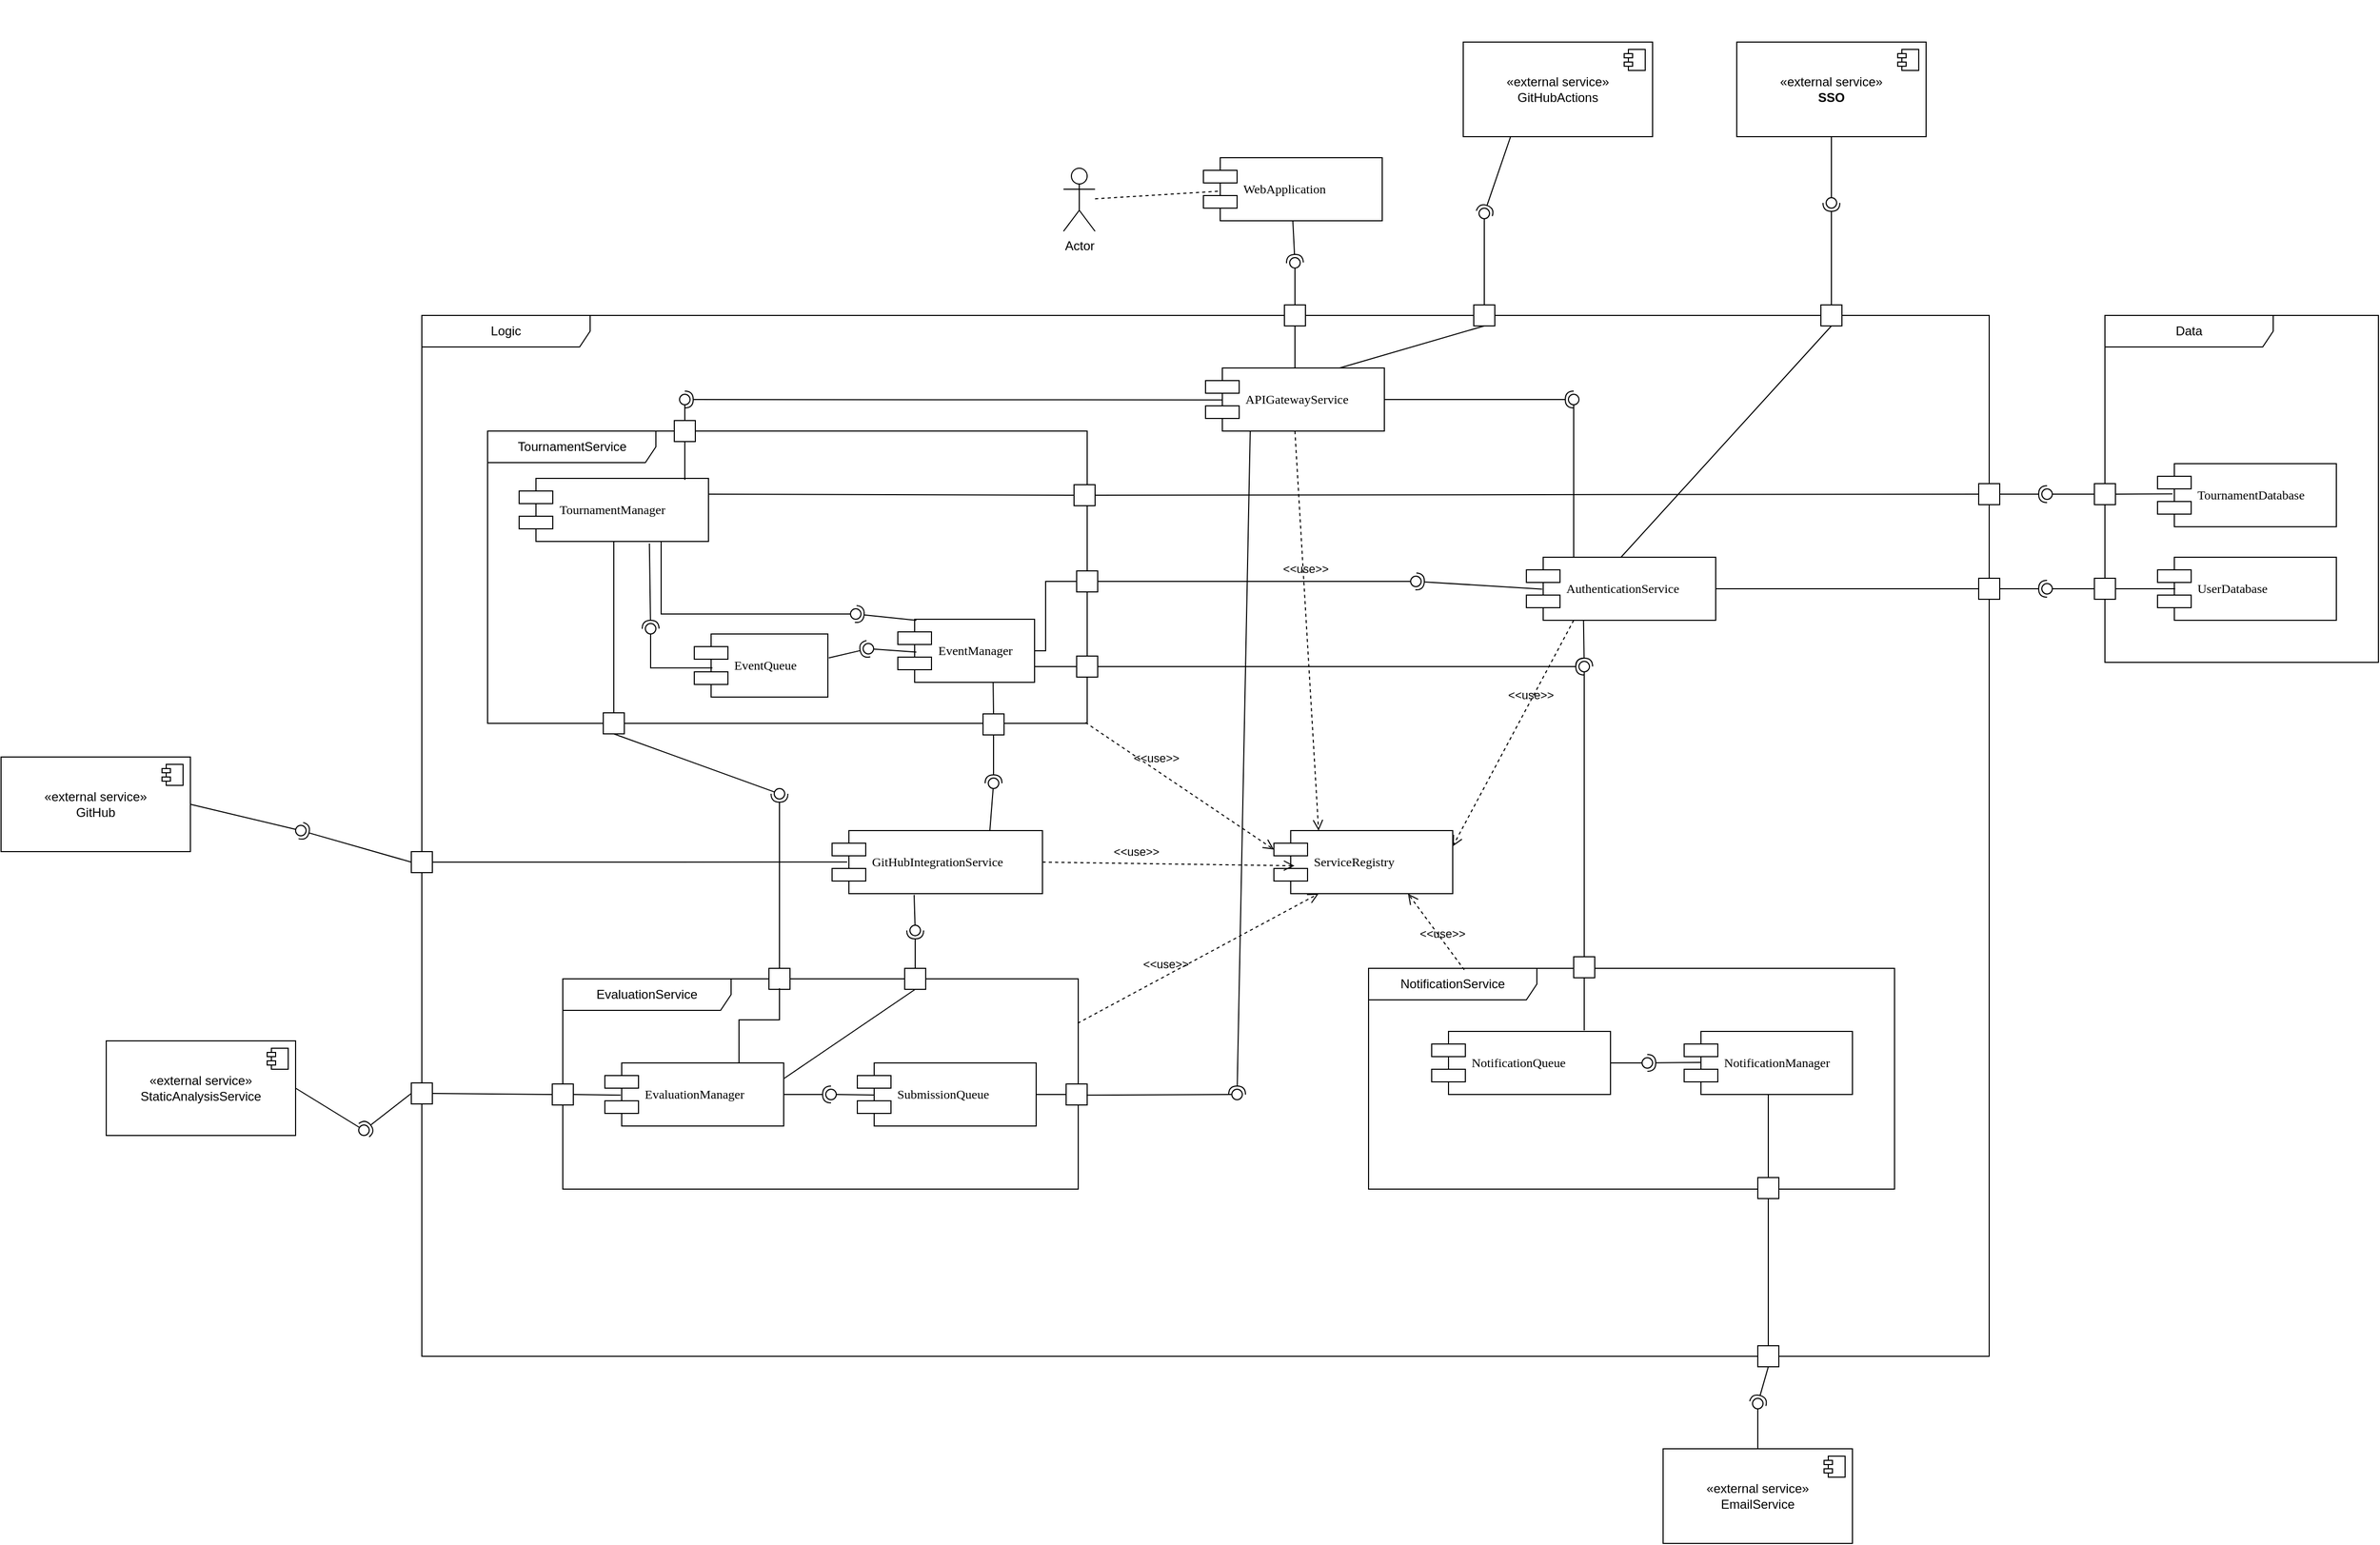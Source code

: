 <mxfile version="22.1.7" type="device">
  <diagram name="Page-1" id="5f0bae14-7c28-e335-631c-24af17079c00">
    <mxGraphModel dx="3398" dy="1868" grid="1" gridSize="10" guides="1" tooltips="1" connect="1" arrows="1" fold="1" page="1" pageScale="1" pageWidth="1100" pageHeight="850" background="none" math="0" shadow="0">
      <root>
        <mxCell id="0" />
        <mxCell id="1" parent="0" />
        <mxCell id="mmdkQ3DgxTQABvhwrMoQ-8" value="Actor" style="shape=umlActor;verticalLabelPosition=bottom;verticalAlign=top;html=1;outlineConnect=0;" parent="1" vertex="1">
          <mxGeometry x="670" y="-520" width="30" height="60" as="geometry" />
        </mxCell>
        <mxCell id="mmdkQ3DgxTQABvhwrMoQ-22" value="Logic" style="shape=umlFrame;whiteSpace=wrap;html=1;pointerEvents=0;recursiveResize=0;container=1;collapsible=0;width=160;" parent="1" vertex="1">
          <mxGeometry x="60" y="-380" width="1490" height="990" as="geometry" />
        </mxCell>
        <mxCell id="mmdkQ3DgxTQABvhwrMoQ-7" value="APIGatewayService" style="shape=component;align=left;spacingLeft=36;rounded=0;shadow=0;comic=0;labelBackgroundColor=none;strokeWidth=1;fontFamily=Verdana;fontSize=12;html=1;" parent="mmdkQ3DgxTQABvhwrMoQ-22" vertex="1">
          <mxGeometry x="745" y="50" width="170" height="60" as="geometry" />
        </mxCell>
        <mxCell id="mmdkQ3DgxTQABvhwrMoQ-5" value="GitHubIntegrationService" style="shape=component;align=left;spacingLeft=36;rounded=0;shadow=0;comic=0;labelBackgroundColor=none;strokeWidth=1;fontFamily=Verdana;fontSize=12;html=1;" parent="mmdkQ3DgxTQABvhwrMoQ-22" vertex="1">
          <mxGeometry x="390" y="490" width="200" height="60" as="geometry" />
        </mxCell>
        <mxCell id="mmdkQ3DgxTQABvhwrMoQ-54" value="" style="ellipse;whiteSpace=wrap;html=1;align=center;aspect=fixed;fillColor=none;strokeColor=none;resizable=0;perimeter=centerPerimeter;rotatable=0;allowArrows=0;points=[];outlineConnect=1;" parent="mmdkQ3DgxTQABvhwrMoQ-22" vertex="1">
          <mxGeometry x="1310" y="490" width="10" height="10" as="geometry" />
        </mxCell>
        <mxCell id="ubvg3rel_VxKxt8CuiRT-38" value="" style="ellipse;whiteSpace=wrap;html=1;align=center;aspect=fixed;fillColor=none;strokeColor=none;resizable=0;perimeter=centerPerimeter;rotatable=0;allowArrows=0;points=[];outlineConnect=1;" parent="mmdkQ3DgxTQABvhwrMoQ-22" vertex="1">
          <mxGeometry x="1400" y="808" width="10" height="10" as="geometry" />
        </mxCell>
        <mxCell id="ubvg3rel_VxKxt8CuiRT-41" value="" style="ellipse;whiteSpace=wrap;html=1;align=center;aspect=fixed;fillColor=none;strokeColor=none;resizable=0;perimeter=centerPerimeter;rotatable=0;allowArrows=0;points=[];outlineConnect=1;" parent="mmdkQ3DgxTQABvhwrMoQ-22" vertex="1">
          <mxGeometry x="1400" y="798" width="10" height="10" as="geometry" />
        </mxCell>
        <mxCell id="ubvg3rel_VxKxt8CuiRT-51" value="" style="html=1;rounded=0;" parent="mmdkQ3DgxTQABvhwrMoQ-22" vertex="1">
          <mxGeometry x="1330" y="-10" width="20" height="20" as="geometry" />
        </mxCell>
        <mxCell id="mmdkQ3DgxTQABvhwrMoQ-55" value="" style="html=1;rounded=0;" parent="mmdkQ3DgxTQABvhwrMoQ-22" vertex="1">
          <mxGeometry x="820.0" y="-10" width="20" height="20" as="geometry" />
        </mxCell>
        <mxCell id="ubvg3rel_VxKxt8CuiRT-24" value="" style="html=1;rounded=0;" parent="mmdkQ3DgxTQABvhwrMoQ-22" vertex="1">
          <mxGeometry x="-10" y="730" width="20" height="20" as="geometry" />
        </mxCell>
        <mxCell id="ubvg3rel_VxKxt8CuiRT-14" value="" style="endArrow=none;html=1;rounded=0;exitX=1;exitY=0.5;exitDx=0;exitDy=0;entryX=0;entryY=0.5;entryDx=0;entryDy=0;" parent="mmdkQ3DgxTQABvhwrMoQ-22" source="ubvg3rel_VxKxt8CuiRT-24" target="mmdkQ3DgxTQABvhwrMoQ-101" edge="1">
          <mxGeometry width="50" height="50" relative="1" as="geometry">
            <mxPoint x="1200" y="652" as="sourcePoint" />
            <mxPoint x="1210" y="581" as="targetPoint" />
          </mxGeometry>
        </mxCell>
        <mxCell id="mmdkQ3DgxTQABvhwrMoQ-44" value="TournamentService" style="shape=umlFrame;whiteSpace=wrap;html=1;pointerEvents=0;recursiveResize=0;container=1;collapsible=0;width=160;" parent="mmdkQ3DgxTQABvhwrMoQ-22" vertex="1">
          <mxGeometry x="62.5" y="110" width="570.0" height="278" as="geometry" />
        </mxCell>
        <mxCell id="39150e848f15840c-7" value="TournamentManager" style="shape=component;align=left;spacingLeft=36;rounded=0;shadow=0;comic=0;labelBackgroundColor=none;strokeWidth=1;fontFamily=Verdana;fontSize=12;html=1;" parent="mmdkQ3DgxTQABvhwrMoQ-44" vertex="1">
          <mxGeometry x="30" y="45" width="180" height="60" as="geometry" />
        </mxCell>
        <mxCell id="ubvg3rel_VxKxt8CuiRT-65" value="" style="ellipse;whiteSpace=wrap;html=1;align=center;aspect=fixed;fillColor=none;strokeColor=none;resizable=0;perimeter=centerPerimeter;rotatable=0;allowArrows=0;points=[];outlineConnect=1;" parent="mmdkQ3DgxTQABvhwrMoQ-44" vertex="1">
          <mxGeometry x="275" y="56" width="10" height="10" as="geometry" />
        </mxCell>
        <mxCell id="ubvg3rel_VxKxt8CuiRT-68" value="" style="ellipse;whiteSpace=wrap;html=1;align=center;aspect=fixed;fillColor=none;strokeColor=none;resizable=0;perimeter=centerPerimeter;rotatable=0;allowArrows=0;points=[];outlineConnect=1;" parent="mmdkQ3DgxTQABvhwrMoQ-44" vertex="1">
          <mxGeometry x="255" y="90" width="10" height="10" as="geometry" />
        </mxCell>
        <mxCell id="mmdkQ3DgxTQABvhwrMoQ-105" value="" style="html=1;rounded=0;" parent="mmdkQ3DgxTQABvhwrMoQ-44" vertex="1">
          <mxGeometry x="110" y="268" width="20" height="20" as="geometry" />
        </mxCell>
        <mxCell id="mmdkQ3DgxTQABvhwrMoQ-106" value="" style="endArrow=none;html=1;rounded=0;exitX=0.5;exitY=0;exitDx=0;exitDy=0;entryX=0.5;entryY=1;entryDx=0;entryDy=0;" parent="mmdkQ3DgxTQABvhwrMoQ-44" source="mmdkQ3DgxTQABvhwrMoQ-105" target="39150e848f15840c-7" edge="1">
          <mxGeometry width="50" height="50" relative="1" as="geometry">
            <mxPoint x="90" y="140" as="sourcePoint" />
            <mxPoint x="-25" y="65" as="targetPoint" />
          </mxGeometry>
        </mxCell>
        <mxCell id="ubvg3rel_VxKxt8CuiRT-81" value="EventManager" style="shape=component;align=left;spacingLeft=36;rounded=0;shadow=0;comic=0;labelBackgroundColor=none;strokeWidth=1;fontFamily=Verdana;fontSize=12;html=1;" parent="mmdkQ3DgxTQABvhwrMoQ-44" vertex="1">
          <mxGeometry x="390" y="179" width="130" height="60" as="geometry" />
        </mxCell>
        <mxCell id="ubvg3rel_VxKxt8CuiRT-83" value="EventQueue" style="shape=component;align=left;spacingLeft=36;rounded=0;shadow=0;comic=0;labelBackgroundColor=none;strokeWidth=1;fontFamily=Verdana;fontSize=12;html=1;" parent="mmdkQ3DgxTQABvhwrMoQ-44" vertex="1">
          <mxGeometry x="196.5" y="193" width="127" height="60" as="geometry" />
        </mxCell>
        <mxCell id="ubvg3rel_VxKxt8CuiRT-84" value="" style="rounded=0;orthogonalLoop=1;jettySize=auto;html=1;endArrow=halfCircle;endFill=0;endSize=6;strokeWidth=1;sketch=0;exitX=0.688;exitY=1.031;exitDx=0;exitDy=0;exitPerimeter=0;" parent="mmdkQ3DgxTQABvhwrMoQ-44" source="39150e848f15840c-7" target="ubvg3rel_VxKxt8CuiRT-86" edge="1">
          <mxGeometry relative="1" as="geometry">
            <mxPoint x="175" y="188" as="sourcePoint" />
          </mxGeometry>
        </mxCell>
        <mxCell id="ubvg3rel_VxKxt8CuiRT-85" value="" style="rounded=0;orthogonalLoop=1;jettySize=auto;html=1;endArrow=oval;endFill=0;sketch=0;sourcePerimeterSpacing=0;targetPerimeterSpacing=0;endSize=10;exitX=0.136;exitY=0.537;exitDx=0;exitDy=0;exitPerimeter=0;edgeStyle=orthogonalEdgeStyle;" parent="mmdkQ3DgxTQABvhwrMoQ-44" source="ubvg3rel_VxKxt8CuiRT-83" target="ubvg3rel_VxKxt8CuiRT-86" edge="1">
          <mxGeometry relative="1" as="geometry">
            <mxPoint x="135" y="188" as="sourcePoint" />
            <Array as="points">
              <mxPoint x="155" y="225" />
            </Array>
          </mxGeometry>
        </mxCell>
        <mxCell id="ubvg3rel_VxKxt8CuiRT-86" value="" style="ellipse;whiteSpace=wrap;html=1;align=center;aspect=fixed;fillColor=none;strokeColor=none;resizable=0;perimeter=centerPerimeter;rotatable=0;allowArrows=0;points=[];outlineConnect=1;" parent="mmdkQ3DgxTQABvhwrMoQ-44" vertex="1">
          <mxGeometry x="150" y="183" width="10" height="10" as="geometry" />
        </mxCell>
        <mxCell id="ubvg3rel_VxKxt8CuiRT-87" value="" style="rounded=0;orthogonalLoop=1;jettySize=auto;html=1;endArrow=halfCircle;endFill=0;endSize=6;strokeWidth=1;sketch=0;exitX=1.007;exitY=0.379;exitDx=0;exitDy=0;exitPerimeter=0;" parent="mmdkQ3DgxTQABvhwrMoQ-44" source="ubvg3rel_VxKxt8CuiRT-83" target="ubvg3rel_VxKxt8CuiRT-89" edge="1">
          <mxGeometry relative="1" as="geometry">
            <mxPoint x="311.5" y="207" as="sourcePoint" />
          </mxGeometry>
        </mxCell>
        <mxCell id="ubvg3rel_VxKxt8CuiRT-88" value="" style="rounded=0;orthogonalLoop=1;jettySize=auto;html=1;endArrow=oval;endFill=0;sketch=0;sourcePerimeterSpacing=0;targetPerimeterSpacing=0;endSize=10;exitX=0.136;exitY=0.521;exitDx=0;exitDy=0;exitPerimeter=0;" parent="mmdkQ3DgxTQABvhwrMoQ-44" source="ubvg3rel_VxKxt8CuiRT-81" target="ubvg3rel_VxKxt8CuiRT-89" edge="1">
          <mxGeometry relative="1" as="geometry">
            <mxPoint x="356.25" y="209.82" as="sourcePoint" />
          </mxGeometry>
        </mxCell>
        <mxCell id="ubvg3rel_VxKxt8CuiRT-89" value="" style="ellipse;whiteSpace=wrap;html=1;align=center;aspect=fixed;fillColor=none;strokeColor=none;resizable=0;perimeter=centerPerimeter;rotatable=0;allowArrows=0;points=[];outlineConnect=1;" parent="mmdkQ3DgxTQABvhwrMoQ-44" vertex="1">
          <mxGeometry x="357" y="202" width="10" height="10" as="geometry" />
        </mxCell>
        <mxCell id="ubvg3rel_VxKxt8CuiRT-91" value="" style="rounded=0;orthogonalLoop=1;jettySize=auto;html=1;endArrow=halfCircle;endFill=0;endSize=6;strokeWidth=1;sketch=0;exitX=0.135;exitY=0.016;exitDx=0;exitDy=0;exitPerimeter=0;" parent="mmdkQ3DgxTQABvhwrMoQ-44" source="ubvg3rel_VxKxt8CuiRT-81" target="ubvg3rel_VxKxt8CuiRT-93" edge="1">
          <mxGeometry relative="1" as="geometry">
            <mxPoint x="526" y="35" as="sourcePoint" />
          </mxGeometry>
        </mxCell>
        <mxCell id="ubvg3rel_VxKxt8CuiRT-92" value="" style="rounded=0;orthogonalLoop=1;jettySize=auto;html=1;endArrow=oval;endFill=0;sketch=0;sourcePerimeterSpacing=0;targetPerimeterSpacing=0;endSize=10;exitX=0.75;exitY=1;exitDx=0;exitDy=0;edgeStyle=orthogonalEdgeStyle;" parent="mmdkQ3DgxTQABvhwrMoQ-44" source="39150e848f15840c-7" target="ubvg3rel_VxKxt8CuiRT-93" edge="1">
          <mxGeometry relative="1" as="geometry">
            <mxPoint x="486" y="35" as="sourcePoint" />
            <Array as="points">
              <mxPoint x="165" y="174" />
            </Array>
          </mxGeometry>
        </mxCell>
        <mxCell id="ubvg3rel_VxKxt8CuiRT-93" value="" style="ellipse;whiteSpace=wrap;html=1;align=center;aspect=fixed;fillColor=none;strokeColor=none;resizable=0;perimeter=centerPerimeter;rotatable=0;allowArrows=0;points=[];outlineConnect=1;" parent="mmdkQ3DgxTQABvhwrMoQ-44" vertex="1">
          <mxGeometry x="345" y="169" width="10" height="10" as="geometry" />
        </mxCell>
        <mxCell id="4cuxGvbS_4BrSIJYP33n-103" value="" style="html=1;rounded=0;" vertex="1" parent="mmdkQ3DgxTQABvhwrMoQ-44">
          <mxGeometry x="557.5" y="51" width="20" height="20" as="geometry" />
        </mxCell>
        <mxCell id="4cuxGvbS_4BrSIJYP33n-108" value="" style="ellipse;whiteSpace=wrap;html=1;align=center;aspect=fixed;fillColor=none;strokeColor=none;resizable=0;perimeter=centerPerimeter;rotatable=0;allowArrows=0;points=[];outlineConnect=1;" vertex="1" parent="mmdkQ3DgxTQABvhwrMoQ-44">
          <mxGeometry x="380" y="56" width="10" height="10" as="geometry" />
        </mxCell>
        <mxCell id="4cuxGvbS_4BrSIJYP33n-109" value="" style="endArrow=none;html=1;rounded=0;exitX=1;exitY=0.25;exitDx=0;exitDy=0;entryX=0;entryY=0.5;entryDx=0;entryDy=0;" edge="1" parent="mmdkQ3DgxTQABvhwrMoQ-44" source="39150e848f15840c-7" target="4cuxGvbS_4BrSIJYP33n-103">
          <mxGeometry width="50" height="50" relative="1" as="geometry">
            <mxPoint x="327.5" y="170" as="sourcePoint" />
            <mxPoint x="377.5" y="120" as="targetPoint" />
          </mxGeometry>
        </mxCell>
        <mxCell id="mmdkQ3DgxTQABvhwrMoQ-51" value="EvaluationService" style="shape=umlFrame;whiteSpace=wrap;html=1;pointerEvents=0;recursiveResize=0;container=1;collapsible=0;width=160;" parent="mmdkQ3DgxTQABvhwrMoQ-22" vertex="1">
          <mxGeometry x="134" y="631" width="490" height="200" as="geometry" />
        </mxCell>
        <mxCell id="mmdkQ3DgxTQABvhwrMoQ-4" value="SubmissionQueue" style="shape=component;align=left;spacingLeft=36;rounded=0;shadow=0;comic=0;labelBackgroundColor=none;strokeWidth=1;fontFamily=Verdana;fontSize=12;html=1;" parent="mmdkQ3DgxTQABvhwrMoQ-51" vertex="1">
          <mxGeometry x="280" y="80" width="170" height="60" as="geometry" />
        </mxCell>
        <mxCell id="mmdkQ3DgxTQABvhwrMoQ-2" value="EvaluationManager" style="shape=component;align=left;spacingLeft=36;rounded=0;shadow=0;comic=0;labelBackgroundColor=none;strokeWidth=1;fontFamily=Verdana;fontSize=12;html=1;" parent="mmdkQ3DgxTQABvhwrMoQ-51" vertex="1">
          <mxGeometry x="40" y="80" width="170" height="60" as="geometry" />
        </mxCell>
        <mxCell id="mmdkQ3DgxTQABvhwrMoQ-101" value="" style="html=1;rounded=0;" parent="mmdkQ3DgxTQABvhwrMoQ-51" vertex="1">
          <mxGeometry x="-10" y="100" width="20" height="20" as="geometry" />
        </mxCell>
        <mxCell id="mmdkQ3DgxTQABvhwrMoQ-107" value="" style="endArrow=none;html=1;rounded=0;entryX=1;entryY=0.5;entryDx=0;entryDy=0;exitX=0.089;exitY=0.511;exitDx=0;exitDy=0;exitPerimeter=0;" parent="mmdkQ3DgxTQABvhwrMoQ-51" source="mmdkQ3DgxTQABvhwrMoQ-2" target="mmdkQ3DgxTQABvhwrMoQ-101" edge="1">
          <mxGeometry width="50" height="50" relative="1" as="geometry">
            <mxPoint x="50" y="240" as="sourcePoint" />
            <mxPoint x="-65" y="165" as="targetPoint" />
          </mxGeometry>
        </mxCell>
        <mxCell id="ubvg3rel_VxKxt8CuiRT-44" value="" style="rounded=0;orthogonalLoop=1;jettySize=auto;html=1;endArrow=halfCircle;endFill=0;endSize=6;strokeWidth=1;sketch=0;exitX=1;exitY=0.5;exitDx=0;exitDy=0;" parent="mmdkQ3DgxTQABvhwrMoQ-51" source="mmdkQ3DgxTQABvhwrMoQ-2" target="ubvg3rel_VxKxt8CuiRT-46" edge="1">
          <mxGeometry relative="1" as="geometry">
            <mxPoint x="300" y="141" as="sourcePoint" />
          </mxGeometry>
        </mxCell>
        <mxCell id="ubvg3rel_VxKxt8CuiRT-45" value="" style="rounded=0;orthogonalLoop=1;jettySize=auto;html=1;endArrow=oval;endFill=0;sketch=0;sourcePerimeterSpacing=0;targetPerimeterSpacing=0;endSize=10;exitX=0.097;exitY=0.508;exitDx=0;exitDy=0;exitPerimeter=0;" parent="mmdkQ3DgxTQABvhwrMoQ-51" source="mmdkQ3DgxTQABvhwrMoQ-4" target="ubvg3rel_VxKxt8CuiRT-46" edge="1">
          <mxGeometry relative="1" as="geometry">
            <mxPoint x="260" y="141" as="sourcePoint" />
          </mxGeometry>
        </mxCell>
        <mxCell id="ubvg3rel_VxKxt8CuiRT-46" value="" style="ellipse;whiteSpace=wrap;html=1;align=center;aspect=fixed;fillColor=none;strokeColor=none;resizable=0;perimeter=centerPerimeter;rotatable=0;allowArrows=0;points=[];outlineConnect=1;" parent="mmdkQ3DgxTQABvhwrMoQ-51" vertex="1">
          <mxGeometry x="250" y="105" width="10" height="10" as="geometry" />
        </mxCell>
        <mxCell id="ubvg3rel_VxKxt8CuiRT-15" value="" style="html=1;rounded=0;" parent="mmdkQ3DgxTQABvhwrMoQ-51" vertex="1">
          <mxGeometry x="196" y="-10" width="20" height="20" as="geometry" />
        </mxCell>
        <mxCell id="ubvg3rel_VxKxt8CuiRT-16" value="" style="endArrow=none;html=1;rounded=0;edgeStyle=orthogonalEdgeStyle;entryX=0.75;entryY=0;entryDx=0;entryDy=0;" parent="mmdkQ3DgxTQABvhwrMoQ-51" target="mmdkQ3DgxTQABvhwrMoQ-2" edge="1">
          <mxGeometry width="50" height="50" relative="1" as="geometry">
            <mxPoint x="206" y="9" as="sourcePoint" />
            <mxPoint x="210" y="105" as="targetPoint" />
            <Array as="points">
              <mxPoint x="206" y="39" />
              <mxPoint x="167" y="39" />
            </Array>
          </mxGeometry>
        </mxCell>
        <mxCell id="mmdkQ3DgxTQABvhwrMoQ-111" value="" style="html=1;rounded=0;" parent="mmdkQ3DgxTQABvhwrMoQ-51" vertex="1">
          <mxGeometry x="325" y="-10" width="20" height="20" as="geometry" />
        </mxCell>
        <mxCell id="ubvg3rel_VxKxt8CuiRT-62" value="" style="endArrow=none;html=1;rounded=0;entryX=1;entryY=0.25;entryDx=0;entryDy=0;exitX=0.5;exitY=1;exitDx=0;exitDy=0;" parent="mmdkQ3DgxTQABvhwrMoQ-51" source="mmdkQ3DgxTQABvhwrMoQ-111" target="mmdkQ3DgxTQABvhwrMoQ-2" edge="1">
          <mxGeometry width="50" height="50" relative="1" as="geometry">
            <mxPoint x="230" y="-250" as="sourcePoint" />
            <mxPoint x="97" y="-405" as="targetPoint" />
          </mxGeometry>
        </mxCell>
        <mxCell id="ubvg3rel_VxKxt8CuiRT-71" value="" style="ellipse;whiteSpace=wrap;html=1;align=center;aspect=fixed;fillColor=none;strokeColor=none;resizable=0;perimeter=centerPerimeter;rotatable=0;allowArrows=0;points=[];outlineConnect=1;" parent="mmdkQ3DgxTQABvhwrMoQ-22" vertex="1">
          <mxGeometry x="627.5" y="253" width="10" height="10" as="geometry" />
        </mxCell>
        <mxCell id="ubvg3rel_VxKxt8CuiRT-97" value="" style="ellipse;whiteSpace=wrap;html=1;align=center;aspect=fixed;fillColor=none;strokeColor=none;resizable=0;perimeter=centerPerimeter;rotatable=0;allowArrows=0;points=[];outlineConnect=1;" parent="mmdkQ3DgxTQABvhwrMoQ-22" vertex="1">
          <mxGeometry x="502.5" y="401" width="10" height="10" as="geometry" />
        </mxCell>
        <mxCell id="ubvg3rel_VxKxt8CuiRT-94" value="" style="html=1;rounded=0;" parent="mmdkQ3DgxTQABvhwrMoQ-22" vertex="1">
          <mxGeometry x="533.5" y="379" width="20" height="20" as="geometry" />
        </mxCell>
        <mxCell id="ubvg3rel_VxKxt8CuiRT-105" value="" style="endArrow=none;html=1;rounded=0;entryX=0.697;entryY=1.002;entryDx=0;entryDy=0;entryPerimeter=0;exitX=0.5;exitY=0;exitDx=0;exitDy=0;" parent="mmdkQ3DgxTQABvhwrMoQ-22" source="ubvg3rel_VxKxt8CuiRT-94" target="ubvg3rel_VxKxt8CuiRT-81" edge="1">
          <mxGeometry width="50" height="50" relative="1" as="geometry">
            <mxPoint x="543.5" y="376" as="sourcePoint" />
            <mxPoint x="562.5" y="295" as="targetPoint" />
          </mxGeometry>
        </mxCell>
        <mxCell id="ubvg3rel_VxKxt8CuiRT-132" value="" style="html=1;rounded=0;" parent="mmdkQ3DgxTQABvhwrMoQ-22" vertex="1">
          <mxGeometry x="622.5" y="324" width="20" height="20" as="geometry" />
        </mxCell>
        <mxCell id="ubvg3rel_VxKxt8CuiRT-134" value="" style="endArrow=none;html=1;rounded=0;exitX=0;exitY=0.5;exitDx=0;exitDy=0;entryX=1;entryY=0.75;entryDx=0;entryDy=0;" parent="mmdkQ3DgxTQABvhwrMoQ-22" source="ubvg3rel_VxKxt8CuiRT-132" target="ubvg3rel_VxKxt8CuiRT-81" edge="1">
          <mxGeometry width="50" height="50" relative="1" as="geometry">
            <mxPoint x="592.5" y="366" as="sourcePoint" />
            <mxPoint x="535.5" y="365" as="targetPoint" />
          </mxGeometry>
        </mxCell>
        <mxCell id="mmdkQ3DgxTQABvhwrMoQ-48" value="NotificationService" style="shape=umlFrame;whiteSpace=wrap;html=1;pointerEvents=0;recursiveResize=0;container=1;collapsible=0;width=160;" parent="mmdkQ3DgxTQABvhwrMoQ-22" vertex="1">
          <mxGeometry x="900" y="621" width="500" height="210" as="geometry" />
        </mxCell>
        <mxCell id="mmdkQ3DgxTQABvhwrMoQ-47" value="NotificationQueue" style="shape=component;align=left;spacingLeft=36;rounded=0;shadow=0;comic=0;labelBackgroundColor=none;strokeWidth=1;fontFamily=Verdana;fontSize=12;html=1;" parent="mmdkQ3DgxTQABvhwrMoQ-48" vertex="1">
          <mxGeometry x="60" y="60" width="170" height="60" as="geometry" />
        </mxCell>
        <mxCell id="mmdkQ3DgxTQABvhwrMoQ-3" value="NotificationManager" style="shape=component;align=left;spacingLeft=36;rounded=0;shadow=0;comic=0;labelBackgroundColor=none;strokeWidth=1;fontFamily=Verdana;fontSize=12;html=1;" parent="mmdkQ3DgxTQABvhwrMoQ-48" vertex="1">
          <mxGeometry x="300" y="60" width="160" height="60" as="geometry" />
        </mxCell>
        <mxCell id="mmdkQ3DgxTQABvhwrMoQ-100" value="" style="html=1;rounded=0;" parent="mmdkQ3DgxTQABvhwrMoQ-48" vertex="1">
          <mxGeometry x="195" y="-11" width="20" height="20" as="geometry" />
        </mxCell>
        <mxCell id="mmdkQ3DgxTQABvhwrMoQ-109" value="" style="endArrow=none;html=1;rounded=0;entryX=0.5;entryY=1;entryDx=0;entryDy=0;" parent="mmdkQ3DgxTQABvhwrMoQ-48" target="mmdkQ3DgxTQABvhwrMoQ-100" edge="1">
          <mxGeometry width="50" height="50" relative="1" as="geometry">
            <mxPoint x="205" y="59" as="sourcePoint" />
            <mxPoint x="-65" y="65" as="targetPoint" />
          </mxGeometry>
        </mxCell>
        <mxCell id="ubvg3rel_VxKxt8CuiRT-47" value="" style="rounded=0;orthogonalLoop=1;jettySize=auto;html=1;endArrow=halfCircle;endFill=0;endSize=6;strokeWidth=1;sketch=0;exitX=0.097;exitY=0.492;exitDx=0;exitDy=0;exitPerimeter=0;" parent="mmdkQ3DgxTQABvhwrMoQ-22" source="mmdkQ3DgxTQABvhwrMoQ-3" target="ubvg3rel_VxKxt8CuiRT-49" edge="1">
          <mxGeometry relative="1" as="geometry">
            <mxPoint x="1141" y="1012" as="sourcePoint" />
          </mxGeometry>
        </mxCell>
        <mxCell id="ubvg3rel_VxKxt8CuiRT-48" value="" style="rounded=0;orthogonalLoop=1;jettySize=auto;html=1;endArrow=oval;endFill=0;sketch=0;sourcePerimeterSpacing=0;targetPerimeterSpacing=0;endSize=10;exitX=1;exitY=0.5;exitDx=0;exitDy=0;" parent="mmdkQ3DgxTQABvhwrMoQ-22" source="mmdkQ3DgxTQABvhwrMoQ-47" target="ubvg3rel_VxKxt8CuiRT-49" edge="1">
          <mxGeometry relative="1" as="geometry">
            <mxPoint x="1055" y="1013" as="sourcePoint" />
          </mxGeometry>
        </mxCell>
        <mxCell id="ubvg3rel_VxKxt8CuiRT-49" value="" style="ellipse;whiteSpace=wrap;html=1;align=center;aspect=fixed;fillColor=none;strokeColor=none;resizable=0;perimeter=centerPerimeter;rotatable=0;allowArrows=0;points=[];outlineConnect=1;" parent="mmdkQ3DgxTQABvhwrMoQ-22" vertex="1">
          <mxGeometry x="1160" y="706" width="10" height="10" as="geometry" />
        </mxCell>
        <mxCell id="mmdkQ3DgxTQABvhwrMoQ-97" value="" style="ellipse;whiteSpace=wrap;html=1;align=center;aspect=fixed;fillColor=none;strokeColor=none;resizable=0;perimeter=centerPerimeter;rotatable=0;allowArrows=0;points=[];outlineConnect=1;" parent="mmdkQ3DgxTQABvhwrMoQ-22" vertex="1">
          <mxGeometry x="730" y="849" width="10" height="10" as="geometry" />
        </mxCell>
        <mxCell id="4cuxGvbS_4BrSIJYP33n-131" value="" style="endArrow=none;html=1;rounded=0;exitX=0.5;exitY=1;exitDx=0;exitDy=0;entryX=0.5;entryY=0;entryDx=0;entryDy=0;" edge="1" parent="mmdkQ3DgxTQABvhwrMoQ-22" source="mmdkQ3DgxTQABvhwrMoQ-55" target="mmdkQ3DgxTQABvhwrMoQ-7">
          <mxGeometry width="50" height="50" relative="1" as="geometry">
            <mxPoint x="1050" y="250" as="sourcePoint" />
            <mxPoint x="1100" y="200" as="targetPoint" />
          </mxGeometry>
        </mxCell>
        <mxCell id="4cuxGvbS_4BrSIJYP33n-134" value="" style="ellipse;whiteSpace=wrap;html=1;align=center;aspect=fixed;fillColor=none;strokeColor=none;resizable=0;perimeter=centerPerimeter;rotatable=0;allowArrows=0;points=[];outlineConnect=1;" vertex="1" parent="mmdkQ3DgxTQABvhwrMoQ-22">
          <mxGeometry x="1360" y="75" width="10" height="10" as="geometry" />
        </mxCell>
        <mxCell id="mmdkQ3DgxTQABvhwrMoQ-69" value="" style="html=1;rounded=0;" parent="mmdkQ3DgxTQABvhwrMoQ-22" vertex="1">
          <mxGeometry x="240" y="100" width="20" height="20" as="geometry" />
        </mxCell>
        <mxCell id="mmdkQ3DgxTQABvhwrMoQ-70" value="" style="endArrow=none;html=1;rounded=0;exitX=0.5;exitY=1;exitDx=0;exitDy=0;entryX=0.875;entryY=0.022;entryDx=0;entryDy=0;entryPerimeter=0;" parent="mmdkQ3DgxTQABvhwrMoQ-22" source="mmdkQ3DgxTQABvhwrMoQ-69" target="39150e848f15840c-7" edge="1">
          <mxGeometry width="50" height="50" relative="1" as="geometry">
            <mxPoint x="92.5" y="235" as="sourcePoint" />
            <mxPoint x="119.5" y="185" as="targetPoint" />
          </mxGeometry>
        </mxCell>
        <mxCell id="4cuxGvbS_4BrSIJYP33n-102" value="ServiceRegistry" style="shape=component;align=left;spacingLeft=36;rounded=0;shadow=0;comic=0;labelBackgroundColor=none;strokeWidth=1;fontFamily=Verdana;fontSize=12;html=1;" vertex="1" parent="mmdkQ3DgxTQABvhwrMoQ-22">
          <mxGeometry x="810" y="490" width="170" height="60" as="geometry" />
        </mxCell>
        <mxCell id="4cuxGvbS_4BrSIJYP33n-140" value="" style="ellipse;whiteSpace=wrap;html=1;align=center;aspect=fixed;fillColor=none;strokeColor=none;resizable=0;perimeter=centerPerimeter;rotatable=0;allowArrows=0;points=[];outlineConnect=1;" vertex="1" parent="mmdkQ3DgxTQABvhwrMoQ-22">
          <mxGeometry x="1140" y="256" width="10" height="10" as="geometry" />
        </mxCell>
        <mxCell id="4cuxGvbS_4BrSIJYP33n-147" value="" style="ellipse;whiteSpace=wrap;html=1;align=center;aspect=fixed;fillColor=none;strokeColor=none;resizable=0;perimeter=centerPerimeter;rotatable=0;allowArrows=0;points=[];outlineConnect=1;" vertex="1" parent="mmdkQ3DgxTQABvhwrMoQ-22">
          <mxGeometry x="464" y="580" width="10" height="10" as="geometry" />
        </mxCell>
        <mxCell id="4cuxGvbS_4BrSIJYP33n-145" value="" style="rounded=0;orthogonalLoop=1;jettySize=auto;html=1;endArrow=halfCircle;endFill=0;endSize=6;strokeWidth=1;sketch=0;exitX=0.5;exitY=0;exitDx=0;exitDy=0;" edge="1" target="4cuxGvbS_4BrSIJYP33n-147" parent="mmdkQ3DgxTQABvhwrMoQ-22" source="mmdkQ3DgxTQABvhwrMoQ-111">
          <mxGeometry relative="1" as="geometry">
            <mxPoint x="540" y="575" as="sourcePoint" />
          </mxGeometry>
        </mxCell>
        <mxCell id="4cuxGvbS_4BrSIJYP33n-146" value="" style="rounded=0;orthogonalLoop=1;jettySize=auto;html=1;endArrow=oval;endFill=0;sketch=0;sourcePerimeterSpacing=0;targetPerimeterSpacing=0;endSize=10;exitX=0.39;exitY=1.018;exitDx=0;exitDy=0;exitPerimeter=0;" edge="1" target="4cuxGvbS_4BrSIJYP33n-147" parent="mmdkQ3DgxTQABvhwrMoQ-22" source="mmdkQ3DgxTQABvhwrMoQ-5">
          <mxGeometry relative="1" as="geometry">
            <mxPoint x="500" y="575" as="sourcePoint" />
          </mxGeometry>
        </mxCell>
        <mxCell id="4cuxGvbS_4BrSIJYP33n-153" value="" style="ellipse;whiteSpace=wrap;html=1;align=center;aspect=fixed;fillColor=none;strokeColor=none;resizable=0;perimeter=centerPerimeter;rotatable=0;allowArrows=0;points=[];outlineConnect=1;" vertex="1" parent="mmdkQ3DgxTQABvhwrMoQ-22">
          <mxGeometry x="960" y="291" width="10" height="10" as="geometry" />
        </mxCell>
        <mxCell id="4cuxGvbS_4BrSIJYP33n-160" value="" style="endArrow=none;html=1;rounded=0;entryX=0.5;entryY=1;entryDx=0;entryDy=0;exitX=0.5;exitY=0;exitDx=0;exitDy=0;" edge="1" parent="mmdkQ3DgxTQABvhwrMoQ-22" source="39150e848f15840c-5" target="ubvg3rel_VxKxt8CuiRT-51">
          <mxGeometry width="50" height="50" relative="1" as="geometry">
            <mxPoint x="1350" y="220" as="sourcePoint" />
            <mxPoint x="1400" y="170" as="targetPoint" />
          </mxGeometry>
        </mxCell>
        <mxCell id="ubvg3rel_VxKxt8CuiRT-2" value="" style="html=1;rounded=0;" parent="mmdkQ3DgxTQABvhwrMoQ-22" vertex="1">
          <mxGeometry x="1000" y="-10" width="20" height="20" as="geometry" />
        </mxCell>
        <mxCell id="ubvg3rel_VxKxt8CuiRT-7" value="" style="html=1;rounded=0;" parent="mmdkQ3DgxTQABvhwrMoQ-22" vertex="1">
          <mxGeometry x="612.5" y="731" width="20" height="20" as="geometry" />
        </mxCell>
        <mxCell id="ubvg3rel_VxKxt8CuiRT-9" value="" style="endArrow=none;html=1;rounded=0;entryX=1;entryY=0.5;entryDx=0;entryDy=0;exitX=0;exitY=0.5;exitDx=0;exitDy=0;" parent="mmdkQ3DgxTQABvhwrMoQ-22" source="ubvg3rel_VxKxt8CuiRT-7" target="mmdkQ3DgxTQABvhwrMoQ-4" edge="1">
          <mxGeometry width="50" height="50" relative="1" as="geometry">
            <mxPoint x="63.59" y="766" as="sourcePoint" />
            <mxPoint x="204.0" y="880.22" as="targetPoint" />
          </mxGeometry>
        </mxCell>
        <mxCell id="4cuxGvbS_4BrSIJYP33n-171" value="" style="ellipse;whiteSpace=wrap;html=1;align=center;aspect=fixed;fillColor=none;strokeColor=none;resizable=0;perimeter=centerPerimeter;rotatable=0;allowArrows=0;points=[];outlineConnect=1;" vertex="1" parent="mmdkQ3DgxTQABvhwrMoQ-22">
          <mxGeometry x="770" y="736" width="10" height="10" as="geometry" />
        </mxCell>
        <mxCell id="4cuxGvbS_4BrSIJYP33n-169" value="" style="rounded=0;orthogonalLoop=1;jettySize=auto;html=1;endArrow=halfCircle;endFill=0;endSize=6;strokeWidth=1;sketch=0;exitX=0.25;exitY=1;exitDx=0;exitDy=0;" edge="1" target="4cuxGvbS_4BrSIJYP33n-171" parent="mmdkQ3DgxTQABvhwrMoQ-22" source="mmdkQ3DgxTQABvhwrMoQ-7">
          <mxGeometry relative="1" as="geometry">
            <mxPoint x="890" y="475" as="sourcePoint" />
          </mxGeometry>
        </mxCell>
        <mxCell id="4cuxGvbS_4BrSIJYP33n-170" value="" style="rounded=0;orthogonalLoop=1;jettySize=auto;html=1;endArrow=oval;endFill=0;sketch=0;sourcePerimeterSpacing=0;targetPerimeterSpacing=0;endSize=10;exitX=1.016;exitY=0.553;exitDx=0;exitDy=0;exitPerimeter=0;" edge="1" target="4cuxGvbS_4BrSIJYP33n-171" parent="mmdkQ3DgxTQABvhwrMoQ-22" source="mmdkQ3DgxTQABvhwrMoQ-51">
          <mxGeometry relative="1" as="geometry">
            <mxPoint x="850" y="475" as="sourcePoint" />
          </mxGeometry>
        </mxCell>
        <mxCell id="4cuxGvbS_4BrSIJYP33n-172" value="" style="endArrow=none;html=1;rounded=0;entryX=0.5;entryY=1;entryDx=0;entryDy=0;exitX=0.75;exitY=0;exitDx=0;exitDy=0;" edge="1" parent="mmdkQ3DgxTQABvhwrMoQ-22" source="mmdkQ3DgxTQABvhwrMoQ-7" target="ubvg3rel_VxKxt8CuiRT-2">
          <mxGeometry width="50" height="50" relative="1" as="geometry">
            <mxPoint x="930" y="100" as="sourcePoint" />
            <mxPoint x="980" y="50" as="targetPoint" />
          </mxGeometry>
        </mxCell>
        <mxCell id="4cuxGvbS_4BrSIJYP33n-173" value="&amp;lt;&amp;lt;use&amp;gt;&amp;gt;" style="endArrow=open;startArrow=none;endFill=0;startFill=0;endSize=8;html=1;verticalAlign=bottom;dashed=1;labelBackgroundColor=none;rounded=0;exitX=0.5;exitY=1;exitDx=0;exitDy=0;entryX=0.25;entryY=0;entryDx=0;entryDy=0;" edge="1" parent="mmdkQ3DgxTQABvhwrMoQ-22" source="mmdkQ3DgxTQABvhwrMoQ-7" target="4cuxGvbS_4BrSIJYP33n-102">
          <mxGeometry x="-0.263" y="2" width="160" relative="1" as="geometry">
            <mxPoint x="920" y="510" as="sourcePoint" />
            <mxPoint x="1080" y="510" as="targetPoint" />
            <Array as="points" />
            <mxPoint as="offset" />
          </mxGeometry>
        </mxCell>
        <mxCell id="4cuxGvbS_4BrSIJYP33n-174" value="&amp;lt;&amp;lt;use&amp;gt;&amp;gt;" style="endArrow=open;startArrow=none;endFill=0;startFill=0;endSize=8;html=1;verticalAlign=bottom;dashed=1;labelBackgroundColor=none;rounded=0;exitX=0.997;exitY=0.997;exitDx=0;exitDy=0;entryX=0;entryY=0.3;entryDx=0;entryDy=0;exitPerimeter=0;" edge="1" parent="mmdkQ3DgxTQABvhwrMoQ-22" source="mmdkQ3DgxTQABvhwrMoQ-44" target="4cuxGvbS_4BrSIJYP33n-102">
          <mxGeometry x="-0.263" y="2" width="160" relative="1" as="geometry">
            <mxPoint x="840" y="120" as="sourcePoint" />
            <mxPoint x="863" y="500" as="targetPoint" />
            <Array as="points" />
            <mxPoint as="offset" />
          </mxGeometry>
        </mxCell>
        <mxCell id="4cuxGvbS_4BrSIJYP33n-175" value="&amp;lt;&amp;lt;use&amp;gt;&amp;gt;" style="endArrow=open;startArrow=none;endFill=0;startFill=0;endSize=8;html=1;verticalAlign=bottom;dashed=1;labelBackgroundColor=none;rounded=0;exitX=1;exitY=0.5;exitDx=0;exitDy=0;entryX=0.115;entryY=0.558;entryDx=0;entryDy=0;entryPerimeter=0;" edge="1" parent="mmdkQ3DgxTQABvhwrMoQ-22" source="mmdkQ3DgxTQABvhwrMoQ-5" target="4cuxGvbS_4BrSIJYP33n-102">
          <mxGeometry x="-0.263" y="2" width="160" relative="1" as="geometry">
            <mxPoint x="850" y="130" as="sourcePoint" />
            <mxPoint x="873" y="510" as="targetPoint" />
            <Array as="points" />
            <mxPoint as="offset" />
          </mxGeometry>
        </mxCell>
        <mxCell id="4cuxGvbS_4BrSIJYP33n-176" value="&amp;lt;&amp;lt;use&amp;gt;&amp;gt;" style="endArrow=open;startArrow=none;endFill=0;startFill=0;endSize=8;html=1;verticalAlign=bottom;dashed=1;labelBackgroundColor=none;rounded=0;exitX=0.999;exitY=0.211;exitDx=0;exitDy=0;entryX=0.25;entryY=1;entryDx=0;entryDy=0;exitPerimeter=0;" edge="1" parent="mmdkQ3DgxTQABvhwrMoQ-22" source="mmdkQ3DgxTQABvhwrMoQ-51" target="4cuxGvbS_4BrSIJYP33n-102">
          <mxGeometry x="-0.263" y="2" width="160" relative="1" as="geometry">
            <mxPoint x="860" y="140" as="sourcePoint" />
            <mxPoint x="883" y="520" as="targetPoint" />
            <Array as="points" />
            <mxPoint as="offset" />
          </mxGeometry>
        </mxCell>
        <mxCell id="4cuxGvbS_4BrSIJYP33n-177" value="&amp;lt;&amp;lt;use&amp;gt;&amp;gt;" style="endArrow=open;startArrow=none;endFill=0;startFill=0;endSize=8;html=1;verticalAlign=bottom;dashed=1;labelBackgroundColor=none;rounded=0;exitX=0.182;exitY=0.007;exitDx=0;exitDy=0;entryX=0.75;entryY=1;entryDx=0;entryDy=0;exitPerimeter=0;" edge="1" parent="mmdkQ3DgxTQABvhwrMoQ-22" source="mmdkQ3DgxTQABvhwrMoQ-48" target="4cuxGvbS_4BrSIJYP33n-102">
          <mxGeometry x="-0.263" y="2" width="160" relative="1" as="geometry">
            <mxPoint x="870" y="150" as="sourcePoint" />
            <mxPoint x="893" y="530" as="targetPoint" />
            <Array as="points" />
            <mxPoint as="offset" />
          </mxGeometry>
        </mxCell>
        <mxCell id="4cuxGvbS_4BrSIJYP33n-178" value="&amp;lt;&amp;lt;use&amp;gt;&amp;gt;" style="endArrow=open;startArrow=none;endFill=0;startFill=0;endSize=8;html=1;verticalAlign=bottom;dashed=1;labelBackgroundColor=none;rounded=0;exitX=0.25;exitY=1;exitDx=0;exitDy=0;entryX=1;entryY=0.25;entryDx=0;entryDy=0;" edge="1" parent="mmdkQ3DgxTQABvhwrMoQ-22" source="39150e848f15840c-5" target="4cuxGvbS_4BrSIJYP33n-102">
          <mxGeometry x="-0.263" y="2" width="160" relative="1" as="geometry">
            <mxPoint x="880" y="160" as="sourcePoint" />
            <mxPoint x="903" y="540" as="targetPoint" />
            <Array as="points" />
            <mxPoint as="offset" />
          </mxGeometry>
        </mxCell>
        <mxCell id="ubvg3rel_VxKxt8CuiRT-109" value="" style="html=1;rounded=0;" parent="mmdkQ3DgxTQABvhwrMoQ-22" vertex="1">
          <mxGeometry x="1270" y="820" width="20" height="20" as="geometry" />
        </mxCell>
        <mxCell id="ubvg3rel_VxKxt8CuiRT-116" value="" style="endArrow=none;html=1;rounded=0;exitX=0.5;exitY=0;exitDx=0;exitDy=0;entryX=0.5;entryY=1;entryDx=0;entryDy=0;" parent="mmdkQ3DgxTQABvhwrMoQ-22" source="ubvg3rel_VxKxt8CuiRT-109" target="mmdkQ3DgxTQABvhwrMoQ-3" edge="1">
          <mxGeometry width="50" height="50" relative="1" as="geometry">
            <mxPoint x="1440" y="797" as="sourcePoint" />
            <mxPoint x="1383" y="796" as="targetPoint" />
          </mxGeometry>
        </mxCell>
        <mxCell id="ubvg3rel_VxKxt8CuiRT-110" value="" style="html=1;rounded=0;" parent="mmdkQ3DgxTQABvhwrMoQ-22" vertex="1">
          <mxGeometry x="1270" y="980" width="20" height="20" as="geometry" />
        </mxCell>
        <mxCell id="ubvg3rel_VxKxt8CuiRT-158" value="" style="endArrow=none;html=1;rounded=0;exitX=0.5;exitY=0;exitDx=0;exitDy=0;entryX=0.5;entryY=1;entryDx=0;entryDy=0;edgeStyle=orthogonalEdgeStyle;" parent="mmdkQ3DgxTQABvhwrMoQ-22" source="ubvg3rel_VxKxt8CuiRT-110" target="ubvg3rel_VxKxt8CuiRT-109" edge="1">
          <mxGeometry width="50" height="50" relative="1" as="geometry">
            <mxPoint x="1600" y="220" as="sourcePoint" />
            <mxPoint x="1580" y="220" as="targetPoint" />
          </mxGeometry>
        </mxCell>
        <mxCell id="39150e848f15840c-5" value="AuthenticationService" style="shape=component;align=left;spacingLeft=36;rounded=0;shadow=0;comic=0;labelBackgroundColor=none;strokeWidth=1;fontFamily=Verdana;fontSize=12;html=1;" parent="mmdkQ3DgxTQABvhwrMoQ-22" vertex="1">
          <mxGeometry x="1050" y="230" width="180" height="60" as="geometry" />
        </mxCell>
        <mxCell id="4cuxGvbS_4BrSIJYP33n-156" value="" style="ellipse;whiteSpace=wrap;html=1;align=center;aspect=fixed;fillColor=none;strokeColor=none;resizable=0;perimeter=centerPerimeter;rotatable=0;allowArrows=0;points=[];outlineConnect=1;" vertex="1" parent="mmdkQ3DgxTQABvhwrMoQ-22">
          <mxGeometry x="1100" y="329" width="10" height="10" as="geometry" />
        </mxCell>
        <mxCell id="4cuxGvbS_4BrSIJYP33n-154" value="" style="rounded=0;orthogonalLoop=1;jettySize=auto;html=1;endArrow=halfCircle;endFill=0;endSize=6;strokeWidth=1;sketch=0;exitX=1;exitY=0.5;exitDx=0;exitDy=0;" edge="1" target="4cuxGvbS_4BrSIJYP33n-156" parent="mmdkQ3DgxTQABvhwrMoQ-22" source="ubvg3rel_VxKxt8CuiRT-132">
          <mxGeometry relative="1" as="geometry">
            <mxPoint x="1120" y="545" as="sourcePoint" />
          </mxGeometry>
        </mxCell>
        <mxCell id="4cuxGvbS_4BrSIJYP33n-161" value="" style="rounded=0;orthogonalLoop=1;jettySize=auto;html=1;endArrow=halfCircle;endFill=0;endSize=6;strokeWidth=1;sketch=0;exitX=0.302;exitY=1.008;exitDx=0;exitDy=0;exitPerimeter=0;" edge="1" parent="mmdkQ3DgxTQABvhwrMoQ-22" source="39150e848f15840c-5" target="4cuxGvbS_4BrSIJYP33n-156">
          <mxGeometry relative="1" as="geometry">
            <mxPoint x="1105" y="289" as="sourcePoint" />
            <mxPoint x="1100" y="354" as="targetPoint" />
          </mxGeometry>
        </mxCell>
        <mxCell id="4cuxGvbS_4BrSIJYP33n-155" value="" style="rounded=0;orthogonalLoop=1;jettySize=auto;html=1;endArrow=oval;endFill=0;sketch=0;sourcePerimeterSpacing=0;targetPerimeterSpacing=0;endSize=10;exitX=0.5;exitY=0;exitDx=0;exitDy=0;" edge="1" target="4cuxGvbS_4BrSIJYP33n-156" parent="mmdkQ3DgxTQABvhwrMoQ-22" source="mmdkQ3DgxTQABvhwrMoQ-100">
          <mxGeometry relative="1" as="geometry">
            <mxPoint x="1080" y="545" as="sourcePoint" />
          </mxGeometry>
        </mxCell>
        <mxCell id="mmdkQ3DgxTQABvhwrMoQ-95" value="" style="html=1;rounded=0;" parent="mmdkQ3DgxTQABvhwrMoQ-22" vertex="1">
          <mxGeometry x="622.5" y="243" width="20" height="20" as="geometry" />
        </mxCell>
        <mxCell id="mmdkQ3DgxTQABvhwrMoQ-96" value="" style="endArrow=none;html=1;rounded=0;entryX=1;entryY=0.5;entryDx=0;entryDy=0;edgeStyle=orthogonalEdgeStyle;exitX=0;exitY=0.5;exitDx=0;exitDy=0;" parent="mmdkQ3DgxTQABvhwrMoQ-22" source="mmdkQ3DgxTQABvhwrMoQ-95" target="ubvg3rel_VxKxt8CuiRT-81" edge="1">
          <mxGeometry width="50" height="50" relative="1" as="geometry">
            <mxPoint x="512.5" y="280" as="sourcePoint" />
            <mxPoint x="156.5" y="250.0" as="targetPoint" />
            <Array as="points">
              <mxPoint x="593" y="253" />
              <mxPoint x="593" y="319" />
            </Array>
          </mxGeometry>
        </mxCell>
        <mxCell id="mmdkQ3DgxTQABvhwrMoQ-62" value="" style="ellipse;whiteSpace=wrap;html=1;align=center;aspect=fixed;fillColor=none;strokeColor=none;resizable=0;perimeter=centerPerimeter;rotatable=0;allowArrows=0;points=[];outlineConnect=1;" parent="1" vertex="1">
          <mxGeometry x="963" y="-495" width="10" height="10" as="geometry" />
        </mxCell>
        <mxCell id="ubvg3rel_VxKxt8CuiRT-4" value="" style="ellipse;whiteSpace=wrap;html=1;align=center;aspect=fixed;fillColor=none;strokeColor=none;resizable=0;perimeter=centerPerimeter;rotatable=0;allowArrows=0;points=[];outlineConnect=1;" parent="1" vertex="1">
          <mxGeometry x="1300" y="-680" width="10" height="10" as="geometry" />
        </mxCell>
        <mxCell id="ubvg3rel_VxKxt8CuiRT-13" value="" style="ellipse;whiteSpace=wrap;html=1;align=center;aspect=fixed;fillColor=none;strokeColor=none;resizable=0;perimeter=centerPerimeter;rotatable=0;allowArrows=0;points=[];outlineConnect=1;" parent="1" vertex="1">
          <mxGeometry x="1245" y="601" width="10" height="10" as="geometry" />
        </mxCell>
        <mxCell id="ubvg3rel_VxKxt8CuiRT-33" value="" style="rounded=0;orthogonalLoop=1;jettySize=auto;html=1;endArrow=halfCircle;endFill=0;endSize=6;strokeWidth=1;sketch=0;exitX=0;exitY=0.5;exitDx=0;exitDy=0;" parent="1" source="ubvg3rel_VxKxt8CuiRT-24" target="ubvg3rel_VxKxt8CuiRT-35" edge="1">
          <mxGeometry relative="1" as="geometry">
            <mxPoint x="1255" y="836" as="sourcePoint" />
          </mxGeometry>
        </mxCell>
        <mxCell id="ubvg3rel_VxKxt8CuiRT-34" value="" style="rounded=0;orthogonalLoop=1;jettySize=auto;html=1;endArrow=oval;endFill=0;sketch=0;sourcePerimeterSpacing=0;targetPerimeterSpacing=0;endSize=10;exitX=1;exitY=0.5;exitDx=0;exitDy=0;" parent="1" source="ubvg3rel_VxKxt8CuiRT-144" target="ubvg3rel_VxKxt8CuiRT-35" edge="1">
          <mxGeometry relative="1" as="geometry">
            <mxPoint x="1260" y="880" as="sourcePoint" />
          </mxGeometry>
        </mxCell>
        <mxCell id="ubvg3rel_VxKxt8CuiRT-35" value="" style="ellipse;whiteSpace=wrap;html=1;align=center;aspect=fixed;fillColor=none;strokeColor=none;resizable=0;perimeter=centerPerimeter;rotatable=0;allowArrows=0;points=[];outlineConnect=1;" parent="1" vertex="1">
          <mxGeometry y="390" width="10" height="10" as="geometry" />
        </mxCell>
        <mxCell id="ubvg3rel_VxKxt8CuiRT-52" value="" style="rounded=0;orthogonalLoop=1;jettySize=auto;html=1;endArrow=oval;endFill=0;sketch=0;sourcePerimeterSpacing=0;targetPerimeterSpacing=0;endSize=10;exitX=0.5;exitY=1;exitDx=0;exitDy=0;" parent="1" source="ubvg3rel_VxKxt8CuiRT-139" target="ubvg3rel_VxKxt8CuiRT-53" edge="1">
          <mxGeometry relative="1" as="geometry">
            <mxPoint x="1165" y="-589" as="sourcePoint" />
          </mxGeometry>
        </mxCell>
        <mxCell id="ubvg3rel_VxKxt8CuiRT-53" value="" style="ellipse;whiteSpace=wrap;html=1;align=center;aspect=fixed;fillColor=none;strokeColor=none;resizable=0;perimeter=centerPerimeter;rotatable=0;allowArrows=0;points=[];outlineConnect=1;" parent="1" vertex="1">
          <mxGeometry x="1395" y="-492" width="10" height="10" as="geometry" />
        </mxCell>
        <mxCell id="ubvg3rel_VxKxt8CuiRT-55" value="" style="rounded=0;orthogonalLoop=1;jettySize=auto;html=1;endArrow=halfCircle;endFill=0;endSize=6;strokeWidth=1;sketch=0;exitX=0.5;exitY=0;exitDx=0;exitDy=0;entryX=0.32;entryY=0.9;entryDx=0;entryDy=0;entryPerimeter=0;" parent="1" source="ubvg3rel_VxKxt8CuiRT-51" target="ubvg3rel_VxKxt8CuiRT-53" edge="1">
          <mxGeometry relative="1" as="geometry">
            <mxPoint x="1400" y="660" as="sourcePoint" />
            <mxPoint x="1315" y="610" as="targetPoint" />
          </mxGeometry>
        </mxCell>
        <mxCell id="ubvg3rel_VxKxt8CuiRT-135" value="WebApplication" style="shape=component;align=left;spacingLeft=36;rounded=0;shadow=0;comic=0;labelBackgroundColor=none;strokeWidth=1;fontFamily=Verdana;fontSize=12;html=1;" parent="1" vertex="1">
          <mxGeometry x="803" y="-530" width="170" height="60" as="geometry" />
        </mxCell>
        <mxCell id="ubvg3rel_VxKxt8CuiRT-136" value="" style="rounded=0;orthogonalLoop=1;jettySize=auto;html=1;endArrow=halfCircle;endFill=0;endSize=6;strokeWidth=1;sketch=0;exitX=0.5;exitY=1;exitDx=0;exitDy=0;" parent="1" source="ubvg3rel_VxKxt8CuiRT-135" target="ubvg3rel_VxKxt8CuiRT-138" edge="1">
          <mxGeometry relative="1" as="geometry">
            <mxPoint x="1040" y="-447" as="sourcePoint" />
          </mxGeometry>
        </mxCell>
        <mxCell id="ubvg3rel_VxKxt8CuiRT-137" value="" style="rounded=0;orthogonalLoop=1;jettySize=auto;html=1;endArrow=oval;endFill=0;sketch=0;sourcePerimeterSpacing=0;targetPerimeterSpacing=0;endSize=10;exitX=0.5;exitY=0;exitDx=0;exitDy=0;" parent="1" source="mmdkQ3DgxTQABvhwrMoQ-55" target="ubvg3rel_VxKxt8CuiRT-138" edge="1">
          <mxGeometry relative="1" as="geometry">
            <mxPoint y="273" as="sourcePoint" />
          </mxGeometry>
        </mxCell>
        <mxCell id="ubvg3rel_VxKxt8CuiRT-138" value="" style="ellipse;whiteSpace=wrap;html=1;align=center;aspect=fixed;fillColor=none;strokeColor=none;resizable=0;perimeter=centerPerimeter;rotatable=0;allowArrows=0;points=[];outlineConnect=1;" parent="1" vertex="1">
          <mxGeometry x="885" y="-435" width="10" height="10" as="geometry" />
        </mxCell>
        <mxCell id="ubvg3rel_VxKxt8CuiRT-139" value="«external service»&lt;br&gt;&lt;b&gt;SSO&lt;/b&gt;" style="html=1;dropTarget=0;whiteSpace=wrap;" parent="1" vertex="1">
          <mxGeometry x="1310" y="-640" width="180" height="90" as="geometry" />
        </mxCell>
        <mxCell id="ubvg3rel_VxKxt8CuiRT-140" value="" style="shape=module;jettyWidth=8;jettyHeight=4;" parent="ubvg3rel_VxKxt8CuiRT-139" vertex="1">
          <mxGeometry x="1" width="20" height="20" relative="1" as="geometry">
            <mxPoint x="-27" y="7" as="offset" />
          </mxGeometry>
        </mxCell>
        <mxCell id="ubvg3rel_VxKxt8CuiRT-141" value="«external service»&lt;br&gt;GitHubActions" style="html=1;dropTarget=0;whiteSpace=wrap;" parent="1" vertex="1">
          <mxGeometry x="1050" y="-640" width="180" height="90" as="geometry" />
        </mxCell>
        <mxCell id="ubvg3rel_VxKxt8CuiRT-142" value="" style="shape=module;jettyWidth=8;jettyHeight=4;" parent="ubvg3rel_VxKxt8CuiRT-141" vertex="1">
          <mxGeometry x="1" width="20" height="20" relative="1" as="geometry">
            <mxPoint x="-27" y="7" as="offset" />
          </mxGeometry>
        </mxCell>
        <mxCell id="ubvg3rel_VxKxt8CuiRT-144" value="«external service»&lt;br&gt;StaticAnalysisService" style="html=1;dropTarget=0;whiteSpace=wrap;" parent="1" vertex="1">
          <mxGeometry x="-240" y="310" width="180" height="90" as="geometry" />
        </mxCell>
        <mxCell id="ubvg3rel_VxKxt8CuiRT-145" value="" style="shape=module;jettyWidth=8;jettyHeight=4;" parent="ubvg3rel_VxKxt8CuiRT-144" vertex="1">
          <mxGeometry x="1" width="20" height="20" relative="1" as="geometry">
            <mxPoint x="-27" y="7" as="offset" />
          </mxGeometry>
        </mxCell>
        <mxCell id="ubvg3rel_VxKxt8CuiRT-147" value="«external service»&lt;br&gt;GitHub" style="html=1;dropTarget=0;whiteSpace=wrap;" parent="1" vertex="1">
          <mxGeometry x="-340" y="40" width="180" height="90" as="geometry" />
        </mxCell>
        <mxCell id="ubvg3rel_VxKxt8CuiRT-148" value="" style="shape=module;jettyWidth=8;jettyHeight=4;" parent="ubvg3rel_VxKxt8CuiRT-147" vertex="1">
          <mxGeometry x="1" width="20" height="20" relative="1" as="geometry">
            <mxPoint x="-27" y="7" as="offset" />
          </mxGeometry>
        </mxCell>
        <mxCell id="ubvg3rel_VxKxt8CuiRT-150" value="" style="rounded=0;orthogonalLoop=1;jettySize=auto;html=1;endArrow=halfCircle;endFill=0;endSize=6;strokeWidth=1;sketch=0;exitX=0;exitY=0.5;exitDx=0;exitDy=0;" parent="1" source="ubvg3rel_VxKxt8CuiRT-37" target="ubvg3rel_VxKxt8CuiRT-152" edge="1">
          <mxGeometry relative="1" as="geometry">
            <mxPoint x="-215" y="15" as="sourcePoint" />
          </mxGeometry>
        </mxCell>
        <mxCell id="ubvg3rel_VxKxt8CuiRT-151" value="" style="rounded=0;orthogonalLoop=1;jettySize=auto;html=1;endArrow=oval;endFill=0;sketch=0;sourcePerimeterSpacing=0;targetPerimeterSpacing=0;endSize=10;exitX=1;exitY=0.5;exitDx=0;exitDy=0;" parent="1" source="ubvg3rel_VxKxt8CuiRT-147" target="ubvg3rel_VxKxt8CuiRT-152" edge="1">
          <mxGeometry relative="1" as="geometry">
            <mxPoint x="-255" y="15" as="sourcePoint" />
          </mxGeometry>
        </mxCell>
        <mxCell id="ubvg3rel_VxKxt8CuiRT-152" value="" style="ellipse;whiteSpace=wrap;html=1;align=center;aspect=fixed;fillColor=none;strokeColor=none;resizable=0;perimeter=centerPerimeter;rotatable=0;allowArrows=0;points=[];outlineConnect=1;" parent="1" vertex="1">
          <mxGeometry x="-60" y="105" width="10" height="10" as="geometry" />
        </mxCell>
        <mxCell id="ubvg3rel_VxKxt8CuiRT-153" value="«external service»&lt;br&gt;EmailService" style="html=1;dropTarget=0;whiteSpace=wrap;" parent="1" vertex="1">
          <mxGeometry x="1240" y="698" width="180" height="90" as="geometry" />
        </mxCell>
        <mxCell id="ubvg3rel_VxKxt8CuiRT-154" value="" style="shape=module;jettyWidth=8;jettyHeight=4;" parent="ubvg3rel_VxKxt8CuiRT-153" vertex="1">
          <mxGeometry x="1" width="20" height="20" relative="1" as="geometry">
            <mxPoint x="-27" y="7" as="offset" />
          </mxGeometry>
        </mxCell>
        <mxCell id="ubvg3rel_VxKxt8CuiRT-155" value="" style="rounded=0;orthogonalLoop=1;jettySize=auto;html=1;endArrow=halfCircle;endFill=0;endSize=6;strokeWidth=1;sketch=0;exitX=0.5;exitY=1;exitDx=0;exitDy=0;" parent="1" source="ubvg3rel_VxKxt8CuiRT-110" target="ubvg3rel_VxKxt8CuiRT-157" edge="1">
          <mxGeometry relative="1" as="geometry">
            <mxPoint x="2033" y="546" as="sourcePoint" />
          </mxGeometry>
        </mxCell>
        <mxCell id="ubvg3rel_VxKxt8CuiRT-156" value="" style="rounded=0;orthogonalLoop=1;jettySize=auto;html=1;endArrow=oval;endFill=0;sketch=0;sourcePerimeterSpacing=0;targetPerimeterSpacing=0;endSize=10;exitX=0.5;exitY=0;exitDx=0;exitDy=0;" parent="1" source="ubvg3rel_VxKxt8CuiRT-153" target="ubvg3rel_VxKxt8CuiRT-157" edge="1">
          <mxGeometry relative="1" as="geometry">
            <mxPoint x="1543" y="574" as="sourcePoint" />
          </mxGeometry>
        </mxCell>
        <mxCell id="ubvg3rel_VxKxt8CuiRT-157" value="" style="ellipse;whiteSpace=wrap;html=1;align=center;aspect=fixed;fillColor=none;strokeColor=none;resizable=0;perimeter=centerPerimeter;rotatable=0;allowArrows=0;points=[];outlineConnect=1;" parent="1" vertex="1">
          <mxGeometry x="1325" y="650" width="10" height="10" as="geometry" />
        </mxCell>
        <mxCell id="4cuxGvbS_4BrSIJYP33n-8" value="" style="endArrow=none;dashed=1;html=1;rounded=0;entryX=0.092;entryY=0.53;entryDx=0;entryDy=0;entryPerimeter=0;" edge="1" parent="1" source="mmdkQ3DgxTQABvhwrMoQ-8" target="ubvg3rel_VxKxt8CuiRT-135">
          <mxGeometry width="50" height="50" relative="1" as="geometry">
            <mxPoint x="890" y="-430" as="sourcePoint" />
            <mxPoint x="940" y="-480" as="targetPoint" />
          </mxGeometry>
        </mxCell>
        <mxCell id="4cuxGvbS_4BrSIJYP33n-101" value="Data" style="shape=umlFrame;whiteSpace=wrap;html=1;pointerEvents=0;recursiveResize=0;container=1;collapsible=0;width=160;" vertex="1" parent="1">
          <mxGeometry x="1660" y="-380" width="260" height="330" as="geometry" />
        </mxCell>
        <mxCell id="mmdkQ3DgxTQABvhwrMoQ-19" value="UserDatabase" style="shape=component;align=left;spacingLeft=36;rounded=0;shadow=0;comic=0;labelBackgroundColor=none;strokeWidth=1;fontFamily=Verdana;fontSize=12;html=1;" parent="4cuxGvbS_4BrSIJYP33n-101" vertex="1">
          <mxGeometry x="50" y="230" width="170" height="60" as="geometry" />
        </mxCell>
        <mxCell id="mmdkQ3DgxTQABvhwrMoQ-20" value="TournamentDatabase" style="shape=component;align=left;spacingLeft=36;rounded=0;shadow=0;comic=0;labelBackgroundColor=none;strokeWidth=1;fontFamily=Verdana;fontSize=12;html=1;" parent="4cuxGvbS_4BrSIJYP33n-101" vertex="1">
          <mxGeometry x="50" y="141" width="170" height="60" as="geometry" />
        </mxCell>
        <mxCell id="4cuxGvbS_4BrSIJYP33n-121" value="" style="html=1;rounded=0;" vertex="1" parent="4cuxGvbS_4BrSIJYP33n-101">
          <mxGeometry x="-120" y="250" width="20" height="20" as="geometry" />
        </mxCell>
        <mxCell id="4cuxGvbS_4BrSIJYP33n-122" value="" style="html=1;rounded=0;" vertex="1" parent="4cuxGvbS_4BrSIJYP33n-101">
          <mxGeometry x="-10" y="250" width="20" height="20" as="geometry" />
        </mxCell>
        <mxCell id="4cuxGvbS_4BrSIJYP33n-123" value="" style="rounded=0;orthogonalLoop=1;jettySize=auto;html=1;endArrow=halfCircle;endFill=0;endSize=6;strokeWidth=1;sketch=0;exitX=1;exitY=0.5;exitDx=0;exitDy=0;" edge="1" parent="4cuxGvbS_4BrSIJYP33n-101" source="4cuxGvbS_4BrSIJYP33n-121" target="4cuxGvbS_4BrSIJYP33n-125">
          <mxGeometry relative="1" as="geometry">
            <mxPoint x="-50" y="315" as="sourcePoint" />
          </mxGeometry>
        </mxCell>
        <mxCell id="4cuxGvbS_4BrSIJYP33n-124" value="" style="rounded=0;orthogonalLoop=1;jettySize=auto;html=1;endArrow=oval;endFill=0;sketch=0;sourcePerimeterSpacing=0;targetPerimeterSpacing=0;endSize=10;exitX=0;exitY=0.5;exitDx=0;exitDy=0;" edge="1" parent="4cuxGvbS_4BrSIJYP33n-101" source="4cuxGvbS_4BrSIJYP33n-122" target="4cuxGvbS_4BrSIJYP33n-125">
          <mxGeometry relative="1" as="geometry">
            <mxPoint x="-90" y="315" as="sourcePoint" />
          </mxGeometry>
        </mxCell>
        <mxCell id="4cuxGvbS_4BrSIJYP33n-125" value="" style="ellipse;whiteSpace=wrap;html=1;align=center;aspect=fixed;fillColor=none;strokeColor=none;resizable=0;perimeter=centerPerimeter;rotatable=0;allowArrows=0;points=[];outlineConnect=1;" vertex="1" parent="4cuxGvbS_4BrSIJYP33n-101">
          <mxGeometry x="-60" y="255" width="10" height="10" as="geometry" />
        </mxCell>
        <mxCell id="4cuxGvbS_4BrSIJYP33n-127" value="" style="endArrow=none;html=1;rounded=0;entryX=1;entryY=0.5;entryDx=0;entryDy=0;exitX=0.099;exitY=0.5;exitDx=0;exitDy=0;exitPerimeter=0;" edge="1" parent="4cuxGvbS_4BrSIJYP33n-101" source="mmdkQ3DgxTQABvhwrMoQ-19" target="4cuxGvbS_4BrSIJYP33n-122">
          <mxGeometry width="50" height="50" relative="1" as="geometry">
            <mxPoint x="-190" y="299" as="sourcePoint" />
            <mxPoint x="-140" y="249" as="targetPoint" />
          </mxGeometry>
        </mxCell>
        <mxCell id="4cuxGvbS_4BrSIJYP33n-110" value="" style="html=1;rounded=0;" vertex="1" parent="1">
          <mxGeometry x="1540" y="-220" width="20" height="20" as="geometry" />
        </mxCell>
        <mxCell id="4cuxGvbS_4BrSIJYP33n-111" value="" style="endArrow=none;html=1;rounded=0;exitX=1;exitY=0.5;exitDx=0;exitDy=0;entryX=0;entryY=0.5;entryDx=0;entryDy=0;" edge="1" parent="1" source="4cuxGvbS_4BrSIJYP33n-103" target="4cuxGvbS_4BrSIJYP33n-110">
          <mxGeometry width="50" height="50" relative="1" as="geometry">
            <mxPoint x="1050" y="-170" as="sourcePoint" />
            <mxPoint x="1100" y="-220" as="targetPoint" />
          </mxGeometry>
        </mxCell>
        <mxCell id="4cuxGvbS_4BrSIJYP33n-112" value="" style="html=1;rounded=0;" vertex="1" parent="1">
          <mxGeometry x="1650" y="-220" width="20" height="20" as="geometry" />
        </mxCell>
        <mxCell id="4cuxGvbS_4BrSIJYP33n-117" value="" style="rounded=0;orthogonalLoop=1;jettySize=auto;html=1;endArrow=halfCircle;endFill=0;endSize=6;strokeWidth=1;sketch=0;exitX=1;exitY=0.5;exitDx=0;exitDy=0;" edge="1" target="4cuxGvbS_4BrSIJYP33n-119" parent="1" source="4cuxGvbS_4BrSIJYP33n-110">
          <mxGeometry relative="1" as="geometry">
            <mxPoint x="1610" y="-155" as="sourcePoint" />
          </mxGeometry>
        </mxCell>
        <mxCell id="4cuxGvbS_4BrSIJYP33n-118" value="" style="rounded=0;orthogonalLoop=1;jettySize=auto;html=1;endArrow=oval;endFill=0;sketch=0;sourcePerimeterSpacing=0;targetPerimeterSpacing=0;endSize=10;exitX=0;exitY=0.5;exitDx=0;exitDy=0;" edge="1" target="4cuxGvbS_4BrSIJYP33n-119" parent="1" source="4cuxGvbS_4BrSIJYP33n-112">
          <mxGeometry relative="1" as="geometry">
            <mxPoint x="1570" y="-155" as="sourcePoint" />
          </mxGeometry>
        </mxCell>
        <mxCell id="4cuxGvbS_4BrSIJYP33n-119" value="" style="ellipse;whiteSpace=wrap;html=1;align=center;aspect=fixed;fillColor=none;strokeColor=none;resizable=0;perimeter=centerPerimeter;rotatable=0;allowArrows=0;points=[];outlineConnect=1;" vertex="1" parent="1">
          <mxGeometry x="1600" y="-215" width="10" height="10" as="geometry" />
        </mxCell>
        <mxCell id="4cuxGvbS_4BrSIJYP33n-120" value="" style="endArrow=none;html=1;rounded=0;entryX=1;entryY=0.5;entryDx=0;entryDy=0;exitX=0.084;exitY=0.48;exitDx=0;exitDy=0;exitPerimeter=0;" edge="1" parent="1" source="mmdkQ3DgxTQABvhwrMoQ-20" target="4cuxGvbS_4BrSIJYP33n-112">
          <mxGeometry width="50" height="50" relative="1" as="geometry">
            <mxPoint x="1560" y="-130" as="sourcePoint" />
            <mxPoint x="1610" y="-180" as="targetPoint" />
          </mxGeometry>
        </mxCell>
        <mxCell id="4cuxGvbS_4BrSIJYP33n-126" value="" style="endArrow=none;html=1;rounded=0;exitX=1;exitY=0.5;exitDx=0;exitDy=0;entryX=0;entryY=0.5;entryDx=0;entryDy=0;" edge="1" parent="1" source="39150e848f15840c-5" target="4cuxGvbS_4BrSIJYP33n-121">
          <mxGeometry width="50" height="50" relative="1" as="geometry">
            <mxPoint x="1800" y="-40" as="sourcePoint" />
            <mxPoint x="1850" y="-90" as="targetPoint" />
          </mxGeometry>
        </mxCell>
        <mxCell id="4cuxGvbS_4BrSIJYP33n-135" value="" style="rounded=0;orthogonalLoop=1;jettySize=auto;html=1;endArrow=halfCircle;endFill=0;endSize=6;strokeWidth=1;sketch=0;exitX=0.095;exitY=0.507;exitDx=0;exitDy=0;exitPerimeter=0;" edge="1" target="4cuxGvbS_4BrSIJYP33n-137" parent="1" source="mmdkQ3DgxTQABvhwrMoQ-7">
          <mxGeometry relative="1" as="geometry">
            <mxPoint x="490" y="-195" as="sourcePoint" />
          </mxGeometry>
        </mxCell>
        <mxCell id="4cuxGvbS_4BrSIJYP33n-136" value="" style="rounded=0;orthogonalLoop=1;jettySize=auto;html=1;endArrow=oval;endFill=0;sketch=0;sourcePerimeterSpacing=0;targetPerimeterSpacing=0;endSize=10;exitX=0.5;exitY=0;exitDx=0;exitDy=0;" edge="1" target="4cuxGvbS_4BrSIJYP33n-137" parent="1" source="mmdkQ3DgxTQABvhwrMoQ-69">
          <mxGeometry relative="1" as="geometry">
            <mxPoint x="450" y="-195" as="sourcePoint" />
          </mxGeometry>
        </mxCell>
        <mxCell id="4cuxGvbS_4BrSIJYP33n-137" value="" style="ellipse;whiteSpace=wrap;html=1;align=center;aspect=fixed;fillColor=none;strokeColor=none;resizable=0;perimeter=centerPerimeter;rotatable=0;allowArrows=0;points=[];outlineConnect=1;" vertex="1" parent="1">
          <mxGeometry x="305" y="-305" width="10" height="10" as="geometry" />
        </mxCell>
        <mxCell id="ubvg3rel_VxKxt8CuiRT-37" value="" style="html=1;rounded=0;" parent="1" vertex="1">
          <mxGeometry x="50" y="130" width="20" height="20" as="geometry" />
        </mxCell>
        <mxCell id="ubvg3rel_VxKxt8CuiRT-42" value="" style="endArrow=none;html=1;rounded=0;exitX=1;exitY=0.5;exitDx=0;exitDy=0;entryX=0.072;entryY=0.498;entryDx=0;entryDy=0;edgeStyle=orthogonalEdgeStyle;entryPerimeter=0;" parent="1" source="ubvg3rel_VxKxt8CuiRT-37" target="mmdkQ3DgxTQABvhwrMoQ-5" edge="1">
          <mxGeometry width="50" height="50" relative="1" as="geometry">
            <mxPoint x="1690" y="350" as="sourcePoint" />
            <mxPoint x="1700" y="310" as="targetPoint" />
          </mxGeometry>
        </mxCell>
        <mxCell id="4cuxGvbS_4BrSIJYP33n-142" value="" style="rounded=0;orthogonalLoop=1;jettySize=auto;html=1;endArrow=halfCircle;endFill=0;endSize=6;strokeWidth=1;sketch=0;exitX=0.5;exitY=1;exitDx=0;exitDy=0;" edge="1" target="4cuxGvbS_4BrSIJYP33n-144" parent="1" source="ubvg3rel_VxKxt8CuiRT-94">
          <mxGeometry relative="1" as="geometry">
            <mxPoint x="600" y="175" as="sourcePoint" />
          </mxGeometry>
        </mxCell>
        <mxCell id="4cuxGvbS_4BrSIJYP33n-143" value="" style="rounded=0;orthogonalLoop=1;jettySize=auto;html=1;endArrow=oval;endFill=0;sketch=0;sourcePerimeterSpacing=0;targetPerimeterSpacing=0;endSize=10;exitX=0.75;exitY=0;exitDx=0;exitDy=0;" edge="1" target="4cuxGvbS_4BrSIJYP33n-144" parent="1" source="mmdkQ3DgxTQABvhwrMoQ-5">
          <mxGeometry relative="1" as="geometry">
            <mxPoint x="560" y="175" as="sourcePoint" />
          </mxGeometry>
        </mxCell>
        <mxCell id="4cuxGvbS_4BrSIJYP33n-144" value="" style="ellipse;whiteSpace=wrap;html=1;align=center;aspect=fixed;fillColor=none;strokeColor=none;resizable=0;perimeter=centerPerimeter;rotatable=0;allowArrows=0;points=[];outlineConnect=1;" vertex="1" parent="1">
          <mxGeometry x="598.5" y="60" width="10" height="10" as="geometry" />
        </mxCell>
        <mxCell id="4cuxGvbS_4BrSIJYP33n-148" value="" style="rounded=0;orthogonalLoop=1;jettySize=auto;html=1;endArrow=halfCircle;endFill=0;endSize=6;strokeWidth=1;sketch=0;exitX=0.5;exitY=0;exitDx=0;exitDy=0;" edge="1" target="4cuxGvbS_4BrSIJYP33n-150" parent="1" source="ubvg3rel_VxKxt8CuiRT-15">
          <mxGeometry relative="1" as="geometry">
            <mxPoint x="510" y="165" as="sourcePoint" />
          </mxGeometry>
        </mxCell>
        <mxCell id="4cuxGvbS_4BrSIJYP33n-149" value="" style="rounded=0;orthogonalLoop=1;jettySize=auto;html=1;endArrow=oval;endFill=0;sketch=0;sourcePerimeterSpacing=0;targetPerimeterSpacing=0;endSize=10;exitX=0.5;exitY=1;exitDx=0;exitDy=0;" edge="1" target="4cuxGvbS_4BrSIJYP33n-150" parent="1" source="mmdkQ3DgxTQABvhwrMoQ-105">
          <mxGeometry relative="1" as="geometry">
            <mxPoint x="470" y="165" as="sourcePoint" />
          </mxGeometry>
        </mxCell>
        <mxCell id="4cuxGvbS_4BrSIJYP33n-150" value="" style="ellipse;whiteSpace=wrap;html=1;align=center;aspect=fixed;fillColor=none;strokeColor=none;resizable=0;perimeter=centerPerimeter;rotatable=0;allowArrows=0;points=[];outlineConnect=1;" vertex="1" parent="1">
          <mxGeometry x="395" y="70" width="10" height="10" as="geometry" />
        </mxCell>
        <mxCell id="4cuxGvbS_4BrSIJYP33n-166" value="" style="rounded=0;orthogonalLoop=1;jettySize=auto;html=1;endArrow=halfCircle;endFill=0;endSize=6;strokeWidth=1;sketch=0;exitX=0.25;exitY=1;exitDx=0;exitDy=0;" edge="1" target="4cuxGvbS_4BrSIJYP33n-168" parent="1" source="ubvg3rel_VxKxt8CuiRT-141">
          <mxGeometry relative="1" as="geometry">
            <mxPoint x="1460" y="-535" as="sourcePoint" />
          </mxGeometry>
        </mxCell>
        <mxCell id="4cuxGvbS_4BrSIJYP33n-167" value="" style="rounded=0;orthogonalLoop=1;jettySize=auto;html=1;endArrow=oval;endFill=0;sketch=0;sourcePerimeterSpacing=0;targetPerimeterSpacing=0;endSize=10;exitX=0.5;exitY=0;exitDx=0;exitDy=0;" edge="1" target="4cuxGvbS_4BrSIJYP33n-168" parent="1" source="ubvg3rel_VxKxt8CuiRT-2">
          <mxGeometry relative="1" as="geometry">
            <mxPoint x="750.0" y="-342" as="sourcePoint" />
          </mxGeometry>
        </mxCell>
        <mxCell id="4cuxGvbS_4BrSIJYP33n-168" value="" style="ellipse;whiteSpace=wrap;html=1;align=center;aspect=fixed;fillColor=none;strokeColor=none;resizable=0;perimeter=centerPerimeter;rotatable=0;allowArrows=0;points=[];outlineConnect=1;" vertex="1" parent="1">
          <mxGeometry x="1065" y="-482" width="10" height="10" as="geometry" />
        </mxCell>
        <mxCell id="4cuxGvbS_4BrSIJYP33n-179" value="" style="rounded=0;orthogonalLoop=1;jettySize=auto;html=1;endArrow=halfCircle;endFill=0;endSize=6;strokeWidth=1;sketch=0;exitX=1;exitY=0.5;exitDx=0;exitDy=0;" edge="1" target="4cuxGvbS_4BrSIJYP33n-181" parent="1" source="mmdkQ3DgxTQABvhwrMoQ-7">
          <mxGeometry relative="1" as="geometry">
            <mxPoint x="1410" y="-155" as="sourcePoint" />
          </mxGeometry>
        </mxCell>
        <mxCell id="4cuxGvbS_4BrSIJYP33n-180" value="" style="rounded=0;orthogonalLoop=1;jettySize=auto;html=1;endArrow=oval;endFill=0;sketch=0;sourcePerimeterSpacing=0;targetPerimeterSpacing=0;endSize=10;exitX=0.25;exitY=0;exitDx=0;exitDy=0;" edge="1" target="4cuxGvbS_4BrSIJYP33n-181" parent="1" source="39150e848f15840c-5">
          <mxGeometry relative="1" as="geometry">
            <mxPoint x="1370" y="-155" as="sourcePoint" />
          </mxGeometry>
        </mxCell>
        <mxCell id="4cuxGvbS_4BrSIJYP33n-181" value="" style="ellipse;whiteSpace=wrap;html=1;align=center;aspect=fixed;fillColor=none;strokeColor=none;resizable=0;perimeter=centerPerimeter;rotatable=0;allowArrows=0;points=[];outlineConnect=1;" vertex="1" parent="1">
          <mxGeometry x="1150" y="-305" width="10" height="10" as="geometry" />
        </mxCell>
        <mxCell id="4cuxGvbS_4BrSIJYP33n-184" value="" style="ellipse;whiteSpace=wrap;html=1;align=center;aspect=fixed;fillColor=none;strokeColor=none;resizable=0;perimeter=centerPerimeter;rotatable=0;allowArrows=0;points=[];outlineConnect=1;" vertex="1" parent="1">
          <mxGeometry x="1000" y="-132" width="10" height="10" as="geometry" />
        </mxCell>
        <mxCell id="4cuxGvbS_4BrSIJYP33n-185" value="" style="rounded=0;orthogonalLoop=1;jettySize=auto;html=1;endArrow=halfCircle;endFill=0;endSize=6;strokeWidth=1;sketch=0;exitX=0.084;exitY=0.506;exitDx=0;exitDy=0;exitPerimeter=0;" edge="1" target="4cuxGvbS_4BrSIJYP33n-187" parent="1" source="39150e848f15840c-5">
          <mxGeometry relative="1" as="geometry">
            <mxPoint x="1030" y="-5" as="sourcePoint" />
          </mxGeometry>
        </mxCell>
        <mxCell id="4cuxGvbS_4BrSIJYP33n-186" value="" style="rounded=0;orthogonalLoop=1;jettySize=auto;html=1;endArrow=oval;endFill=0;sketch=0;sourcePerimeterSpacing=0;targetPerimeterSpacing=0;endSize=10;exitX=1;exitY=0.5;exitDx=0;exitDy=0;" edge="1" target="4cuxGvbS_4BrSIJYP33n-187" parent="1" source="mmdkQ3DgxTQABvhwrMoQ-95">
          <mxGeometry relative="1" as="geometry">
            <mxPoint x="990" y="-5" as="sourcePoint" />
          </mxGeometry>
        </mxCell>
        <mxCell id="4cuxGvbS_4BrSIJYP33n-187" value="" style="ellipse;whiteSpace=wrap;html=1;align=center;aspect=fixed;fillColor=none;strokeColor=none;resizable=0;perimeter=centerPerimeter;rotatable=0;allowArrows=0;points=[];outlineConnect=1;" vertex="1" parent="1">
          <mxGeometry x="1000" y="-132" width="10" height="10" as="geometry" />
        </mxCell>
      </root>
    </mxGraphModel>
  </diagram>
</mxfile>
